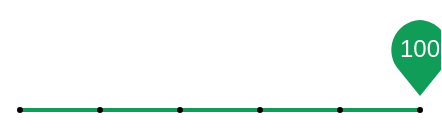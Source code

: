 <mxfile 
  version="25.0.2"
  >
  <diagram
    name="-"
    >
    <mxGraphModel
      grid="1" 
      gridSize="10" 
      guides="1" 
      tooltips="1" 
      connect="1" 
      arrows="1" 
      fold="1" 
      page="1" 
      pageScale="1" 
      pageWidth="1" 
      pageHeight="1" 
      math="0" 
      shadow="0"
      >
      <root>
        <mxCell
          id="page"
          />
        <mxCell
          id="root" 
          parent="page"
          />
        <mxCell
          style="verticalAlign=top;aspect=fixed;align=center;spacingLeft=5;spacingRight=5;spacingBottom=5;strokeColor=none;" 
          id="shape_" 
          parent="root" 
          value=" " 
          vertex="1"
          >
          <mxGeometry
            as="geometry" 
            width="220" 
            height="65" 
            x="0" 
            y="0"
            />
          </mxCell>
        <mxCell
          style="dashed=0;verticalLabelPosition=bottom;verticalAlign=top;align=center;shape=mxgraph.gmdl.sliderDiscreteDots;barPos=100;bright=1;strokeColor=#0F9D58;opacity=100;strokeWidth=2;fillColor=#0F9D58;handleSize=10;shadow=0;fontSize=12;fontColor=#ffffff;html=1;" 
          id="discrete_slider_click_light2_" 
          parent="shape_" 
          value=" " 
          vertex="1"
          >
          <mxGeometry
            width="200" 
            height="45" 
            as="geometry" 
            x="10" 
            y="10"
            />
          </mxCell>
        </root>
      </mxGraphModel>
    </diagram>
  </mxfile>